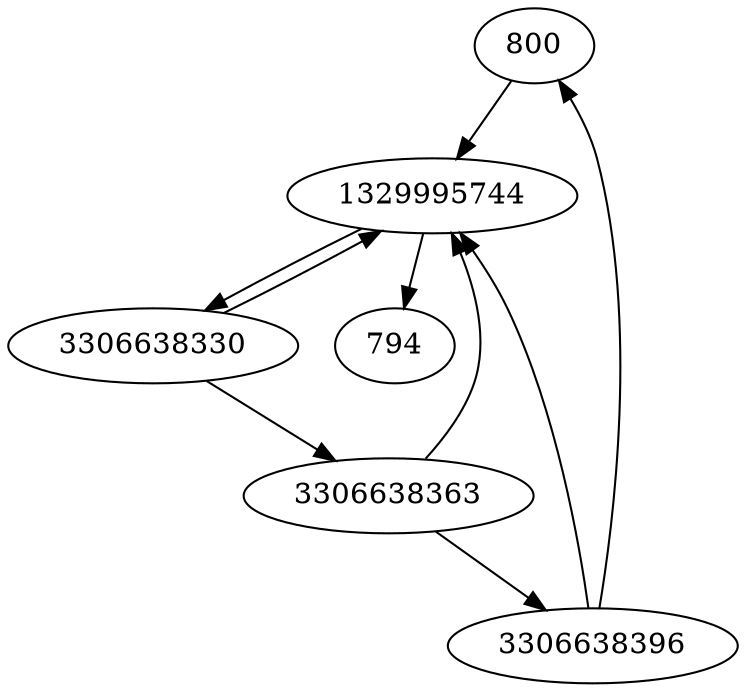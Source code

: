 strict digraph  {
800;
1329995744;
3306638363;
3306638330;
794;
3306638396;
800 -> 1329995744;
1329995744 -> 794;
1329995744 -> 3306638330;
3306638363 -> 3306638396;
3306638363 -> 1329995744;
3306638330 -> 3306638363;
3306638330 -> 1329995744;
3306638396 -> 800;
3306638396 -> 1329995744;
}
